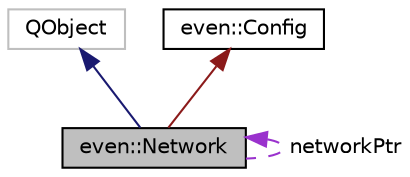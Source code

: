 digraph "even::Network"
{
  edge [fontname="Helvetica",fontsize="10",labelfontname="Helvetica",labelfontsize="10"];
  node [fontname="Helvetica",fontsize="10",shape=record];
  Node3 [label="even::Network",height=0.2,width=0.4,color="black", fillcolor="grey75", style="filled", fontcolor="black"];
  Node4 -> Node3 [dir="back",color="midnightblue",fontsize="10",style="solid",fontname="Helvetica"];
  Node4 [label="QObject",height=0.2,width=0.4,color="grey75", fillcolor="white", style="filled"];
  Node5 -> Node3 [dir="back",color="firebrick4",fontsize="10",style="solid",fontname="Helvetica"];
  Node5 [label="even::Config",height=0.2,width=0.4,color="black", fillcolor="white", style="filled",URL="$classeven_1_1_config.html",tooltip="Private Network config class. "];
  Node3 -> Node3 [dir="back",color="darkorchid3",fontsize="10",style="dashed",label=" networkPtr" ,fontname="Helvetica"];
}
